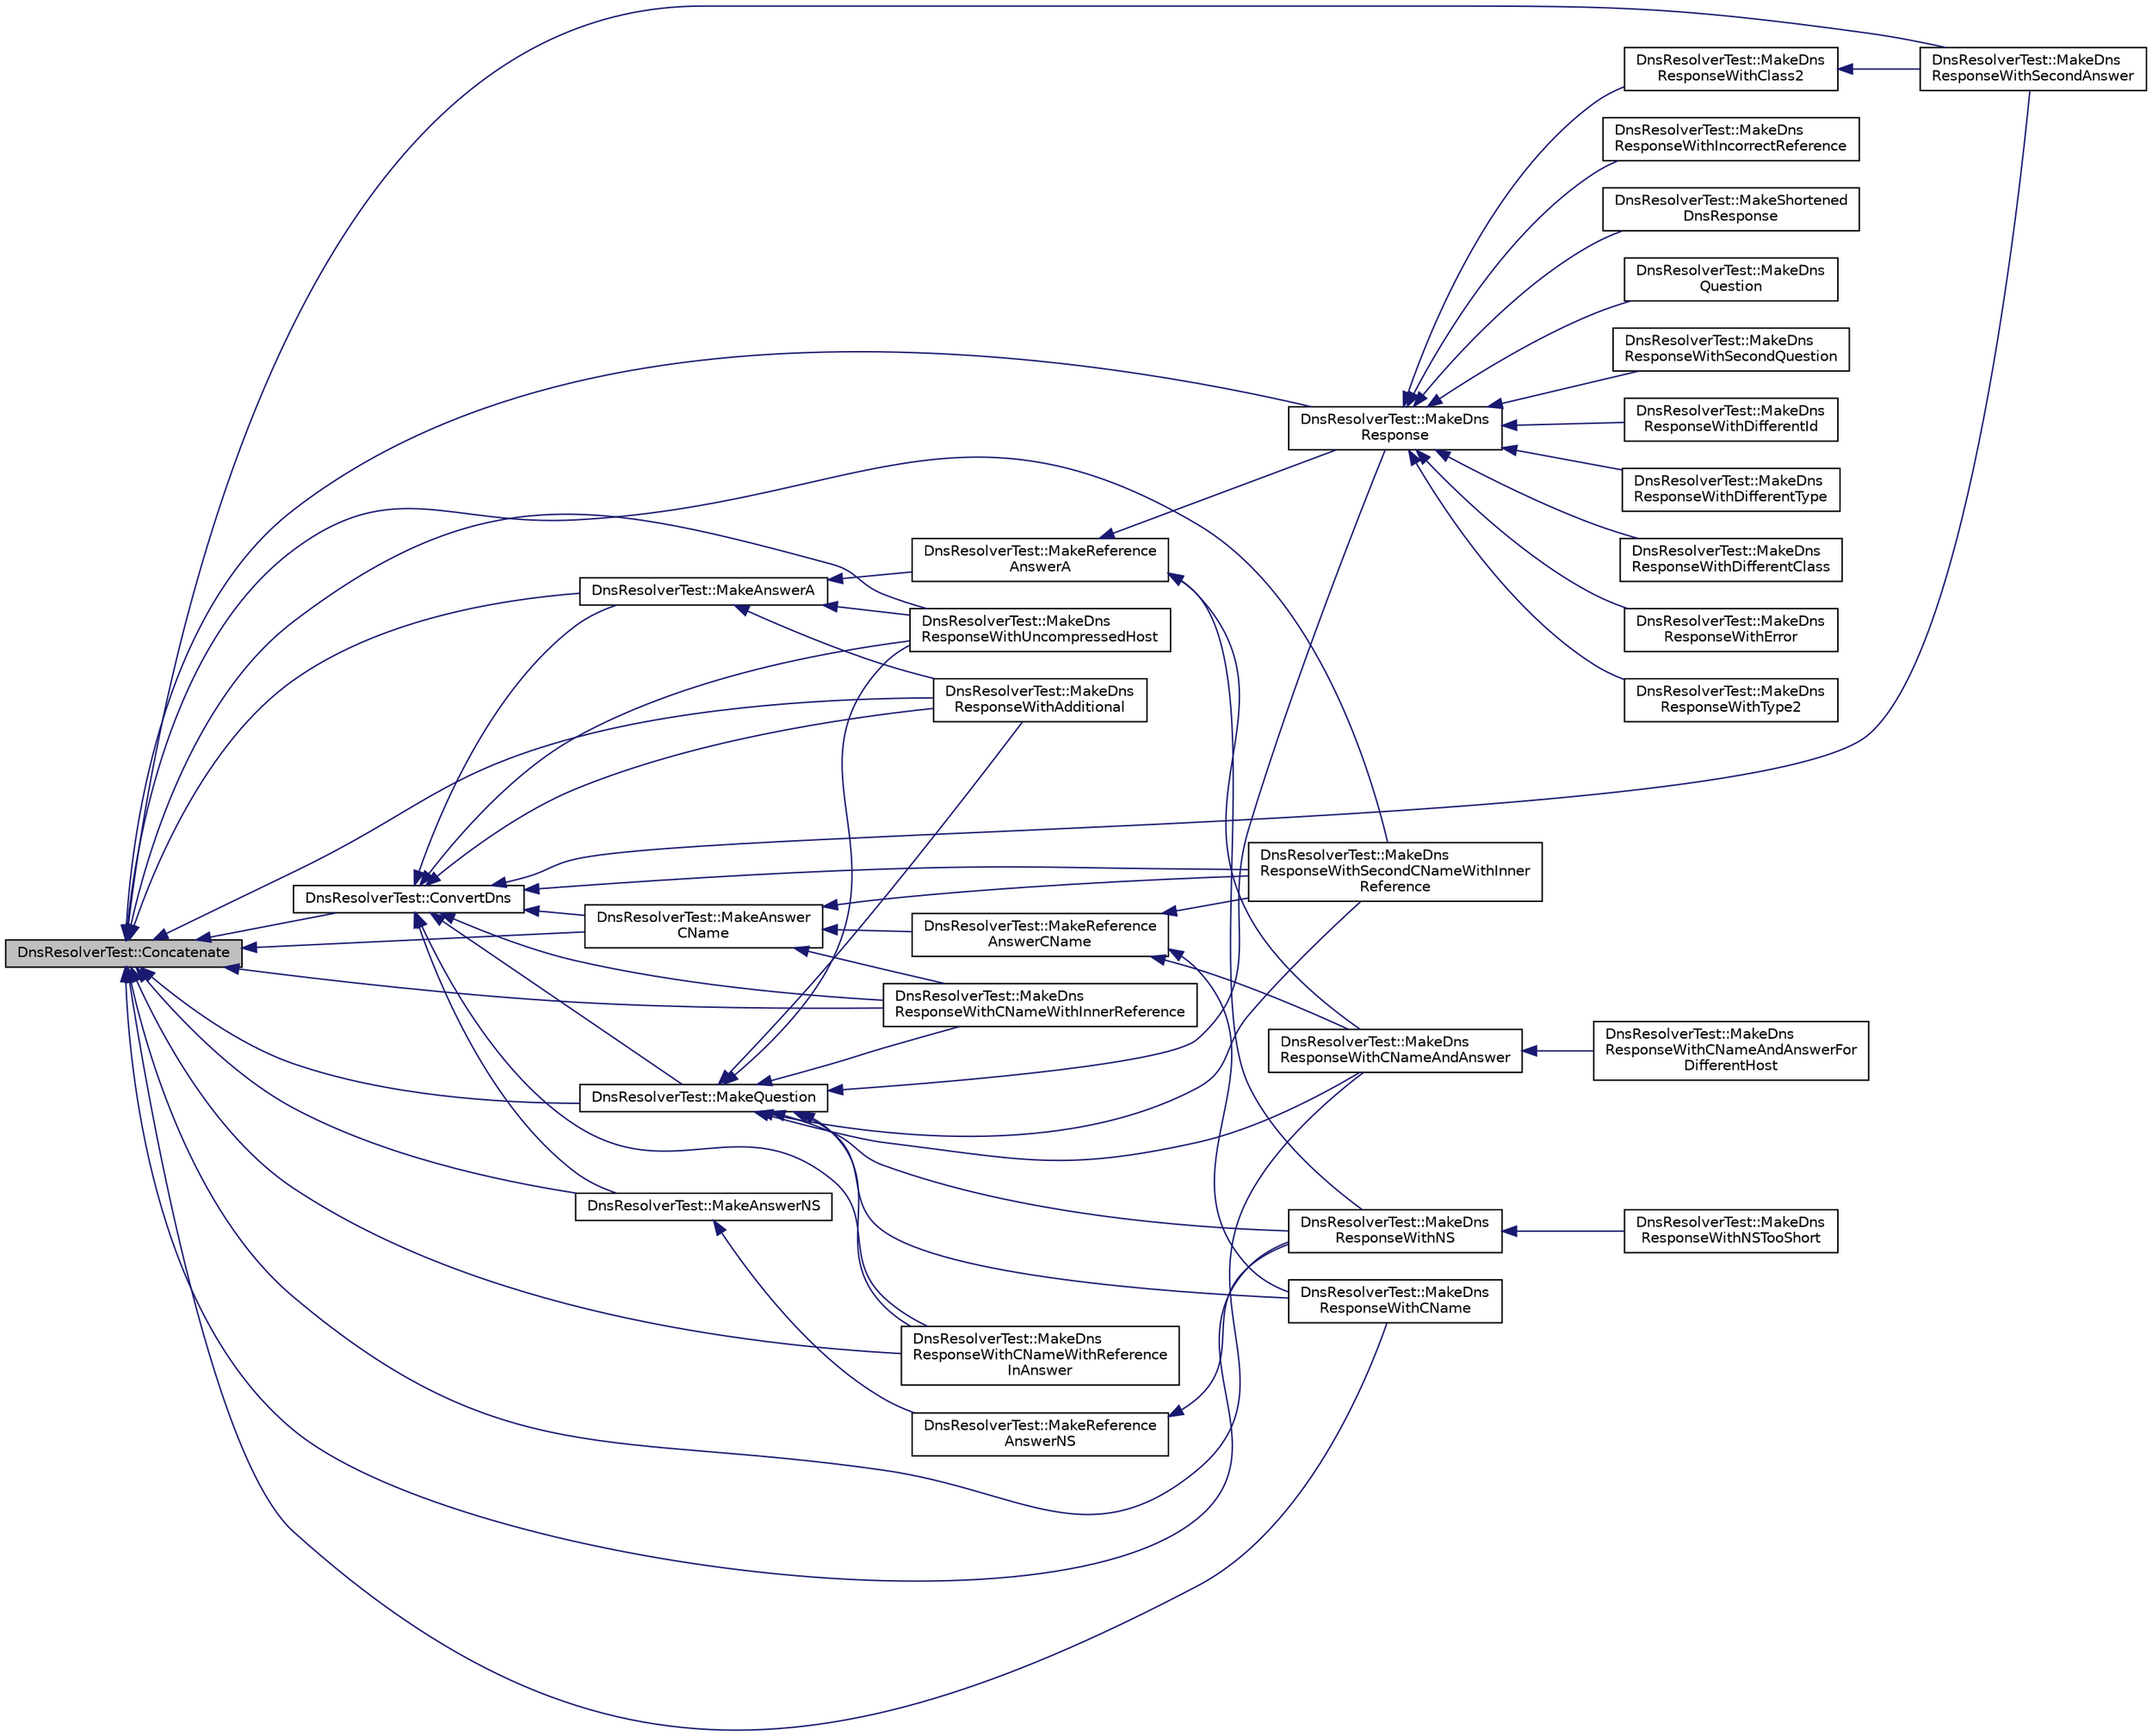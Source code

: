 digraph "DnsResolverTest::Concatenate"
{
 // INTERACTIVE_SVG=YES
  edge [fontname="Helvetica",fontsize="10",labelfontname="Helvetica",labelfontsize="10"];
  node [fontname="Helvetica",fontsize="10",shape=record];
  rankdir="LR";
  Node5 [label="DnsResolverTest::Concatenate",height=0.2,width=0.4,color="black", fillcolor="grey75", style="filled", fontcolor="black"];
  Node5 -> Node6 [dir="back",color="midnightblue",fontsize="10",style="solid",fontname="Helvetica"];
  Node6 [label="DnsResolverTest::ConvertDns",height=0.2,width=0.4,color="black", fillcolor="white", style="filled",URL="$dd/d31/class_dns_resolver_test.html#a1c035d4cb846223fedf429caf0d37b79"];
  Node6 -> Node7 [dir="back",color="midnightblue",fontsize="10",style="solid",fontname="Helvetica"];
  Node7 [label="DnsResolverTest::MakeQuestion",height=0.2,width=0.4,color="black", fillcolor="white", style="filled",URL="$dd/d31/class_dns_resolver_test.html#ad49f80a3f2edd5763376e87e0b0d88b4"];
  Node7 -> Node8 [dir="back",color="midnightblue",fontsize="10",style="solid",fontname="Helvetica"];
  Node8 [label="DnsResolverTest::MakeDns\lResponse",height=0.2,width=0.4,color="black", fillcolor="white", style="filled",URL="$dd/d31/class_dns_resolver_test.html#a3464206c73c71f573c83ed7d2f315590"];
  Node8 -> Node9 [dir="back",color="midnightblue",fontsize="10",style="solid",fontname="Helvetica"];
  Node9 [label="DnsResolverTest::MakeShortened\lDnsResponse",height=0.2,width=0.4,color="black", fillcolor="white", style="filled",URL="$dd/d31/class_dns_resolver_test.html#a2317d5e8f296ba62f39fb3225a8057e8"];
  Node8 -> Node10 [dir="back",color="midnightblue",fontsize="10",style="solid",fontname="Helvetica"];
  Node10 [label="DnsResolverTest::MakeDns\lQuestion",height=0.2,width=0.4,color="black", fillcolor="white", style="filled",URL="$dd/d31/class_dns_resolver_test.html#a82a4da40710d02032a29f891c3cd9532"];
  Node8 -> Node11 [dir="back",color="midnightblue",fontsize="10",style="solid",fontname="Helvetica"];
  Node11 [label="DnsResolverTest::MakeDns\lResponseWithSecondQuestion",height=0.2,width=0.4,color="black", fillcolor="white", style="filled",URL="$dd/d31/class_dns_resolver_test.html#a691e68449513a3b5d87662af28de34d4"];
  Node8 -> Node12 [dir="back",color="midnightblue",fontsize="10",style="solid",fontname="Helvetica"];
  Node12 [label="DnsResolverTest::MakeDns\lResponseWithDifferentId",height=0.2,width=0.4,color="black", fillcolor="white", style="filled",URL="$dd/d31/class_dns_resolver_test.html#aeb1e74975692c05294577081a99051ec"];
  Node8 -> Node13 [dir="back",color="midnightblue",fontsize="10",style="solid",fontname="Helvetica"];
  Node13 [label="DnsResolverTest::MakeDns\lResponseWithDifferentType",height=0.2,width=0.4,color="black", fillcolor="white", style="filled",URL="$dd/d31/class_dns_resolver_test.html#aa1ca9c2ce7975cc7c33cddeba1c51f9e"];
  Node8 -> Node14 [dir="back",color="midnightblue",fontsize="10",style="solid",fontname="Helvetica"];
  Node14 [label="DnsResolverTest::MakeDns\lResponseWithDifferentClass",height=0.2,width=0.4,color="black", fillcolor="white", style="filled",URL="$dd/d31/class_dns_resolver_test.html#a4412b75835c120494b9aa34d8ed103f5"];
  Node8 -> Node15 [dir="back",color="midnightblue",fontsize="10",style="solid",fontname="Helvetica"];
  Node15 [label="DnsResolverTest::MakeDns\lResponseWithError",height=0.2,width=0.4,color="black", fillcolor="white", style="filled",URL="$dd/d31/class_dns_resolver_test.html#a5ccb2a3b2f2964bba4145c2ccb854504"];
  Node8 -> Node16 [dir="back",color="midnightblue",fontsize="10",style="solid",fontname="Helvetica"];
  Node16 [label="DnsResolverTest::MakeDns\lResponseWithType2",height=0.2,width=0.4,color="black", fillcolor="white", style="filled",URL="$dd/d31/class_dns_resolver_test.html#ab8e71a9830e1f7c121f5ce21918ebee5"];
  Node8 -> Node17 [dir="back",color="midnightblue",fontsize="10",style="solid",fontname="Helvetica"];
  Node17 [label="DnsResolverTest::MakeDns\lResponseWithClass2",height=0.2,width=0.4,color="black", fillcolor="white", style="filled",URL="$dd/d31/class_dns_resolver_test.html#a41342b31a9b5616f8e92a6b4759610a8"];
  Node17 -> Node18 [dir="back",color="midnightblue",fontsize="10",style="solid",fontname="Helvetica"];
  Node18 [label="DnsResolverTest::MakeDns\lResponseWithSecondAnswer",height=0.2,width=0.4,color="black", fillcolor="white", style="filled",URL="$dd/d31/class_dns_resolver_test.html#a0f8722d76c373c21941fecc5b174b943"];
  Node8 -> Node19 [dir="back",color="midnightblue",fontsize="10",style="solid",fontname="Helvetica"];
  Node19 [label="DnsResolverTest::MakeDns\lResponseWithIncorrectReference",height=0.2,width=0.4,color="black", fillcolor="white", style="filled",URL="$dd/d31/class_dns_resolver_test.html#a61dd084e2fdd76a3982566450fec526a"];
  Node7 -> Node20 [dir="back",color="midnightblue",fontsize="10",style="solid",fontname="Helvetica"];
  Node20 [label="DnsResolverTest::MakeDns\lResponseWithUncompressedHost",height=0.2,width=0.4,color="black", fillcolor="white", style="filled",URL="$dd/d31/class_dns_resolver_test.html#a0d44a80037cf4da5cd0be47f453d2230"];
  Node7 -> Node21 [dir="back",color="midnightblue",fontsize="10",style="solid",fontname="Helvetica"];
  Node21 [label="DnsResolverTest::MakeDns\lResponseWithCName",height=0.2,width=0.4,color="black", fillcolor="white", style="filled",URL="$dd/d31/class_dns_resolver_test.html#ad188bc7997f2f6bfce932a3a4ad9d36c"];
  Node7 -> Node22 [dir="back",color="midnightblue",fontsize="10",style="solid",fontname="Helvetica"];
  Node22 [label="DnsResolverTest::MakeDns\lResponseWithCNameAndAnswer",height=0.2,width=0.4,color="black", fillcolor="white", style="filled",URL="$dd/d31/class_dns_resolver_test.html#ac7d6d6185bd0c30b8ffe81a69d6a6c32"];
  Node22 -> Node23 [dir="back",color="midnightblue",fontsize="10",style="solid",fontname="Helvetica"];
  Node23 [label="DnsResolverTest::MakeDns\lResponseWithCNameAndAnswerFor\lDifferentHost",height=0.2,width=0.4,color="black", fillcolor="white", style="filled",URL="$dd/d31/class_dns_resolver_test.html#a83399f4e5aee2baac47b0933b3873257"];
  Node7 -> Node24 [dir="back",color="midnightblue",fontsize="10",style="solid",fontname="Helvetica"];
  Node24 [label="DnsResolverTest::MakeDns\lResponseWithCNameWithInnerReference",height=0.2,width=0.4,color="black", fillcolor="white", style="filled",URL="$dd/d31/class_dns_resolver_test.html#aee5271b765746f6bd1882a5ec1cc9df6"];
  Node7 -> Node25 [dir="back",color="midnightblue",fontsize="10",style="solid",fontname="Helvetica"];
  Node25 [label="DnsResolverTest::MakeDns\lResponseWithSecondCNameWithInner\lReference",height=0.2,width=0.4,color="black", fillcolor="white", style="filled",URL="$dd/d31/class_dns_resolver_test.html#a1b4a21646bf9fbe8a4aeea9541d2ca72"];
  Node7 -> Node26 [dir="back",color="midnightblue",fontsize="10",style="solid",fontname="Helvetica"];
  Node26 [label="DnsResolverTest::MakeDns\lResponseWithCNameWithReference\lInAnswer",height=0.2,width=0.4,color="black", fillcolor="white", style="filled",URL="$dd/d31/class_dns_resolver_test.html#aa4cd5ebb23285b93c83dfd90d1e23253"];
  Node7 -> Node27 [dir="back",color="midnightblue",fontsize="10",style="solid",fontname="Helvetica"];
  Node27 [label="DnsResolverTest::MakeDns\lResponseWithNS",height=0.2,width=0.4,color="black", fillcolor="white", style="filled",URL="$dd/d31/class_dns_resolver_test.html#a3dac554da860c5098f25a027143eeb46"];
  Node27 -> Node28 [dir="back",color="midnightblue",fontsize="10",style="solid",fontname="Helvetica"];
  Node28 [label="DnsResolverTest::MakeDns\lResponseWithNSTooShort",height=0.2,width=0.4,color="black", fillcolor="white", style="filled",URL="$dd/d31/class_dns_resolver_test.html#a6d9d6b0ce30f898a271ebd87c4723909"];
  Node7 -> Node29 [dir="back",color="midnightblue",fontsize="10",style="solid",fontname="Helvetica"];
  Node29 [label="DnsResolverTest::MakeDns\lResponseWithAdditional",height=0.2,width=0.4,color="black", fillcolor="white", style="filled",URL="$dd/d31/class_dns_resolver_test.html#af8e3fb8492d5afe4ef04b32e9c942e9c"];
  Node6 -> Node30 [dir="back",color="midnightblue",fontsize="10",style="solid",fontname="Helvetica"];
  Node30 [label="DnsResolverTest::MakeAnswerA",height=0.2,width=0.4,color="black", fillcolor="white", style="filled",URL="$dd/d31/class_dns_resolver_test.html#a3427963f68ca8d1ba5a41e376d50fa24"];
  Node30 -> Node31 [dir="back",color="midnightblue",fontsize="10",style="solid",fontname="Helvetica"];
  Node31 [label="DnsResolverTest::MakeReference\lAnswerA",height=0.2,width=0.4,color="black", fillcolor="white", style="filled",URL="$dd/d31/class_dns_resolver_test.html#abe2e7ed706709110db6f125ca3f1308d"];
  Node31 -> Node8 [dir="back",color="midnightblue",fontsize="10",style="solid",fontname="Helvetica"];
  Node31 -> Node22 [dir="back",color="midnightblue",fontsize="10",style="solid",fontname="Helvetica"];
  Node31 -> Node27 [dir="back",color="midnightblue",fontsize="10",style="solid",fontname="Helvetica"];
  Node30 -> Node20 [dir="back",color="midnightblue",fontsize="10",style="solid",fontname="Helvetica"];
  Node30 -> Node29 [dir="back",color="midnightblue",fontsize="10",style="solid",fontname="Helvetica"];
  Node6 -> Node32 [dir="back",color="midnightblue",fontsize="10",style="solid",fontname="Helvetica"];
  Node32 [label="DnsResolverTest::MakeAnswer\lCName",height=0.2,width=0.4,color="black", fillcolor="white", style="filled",URL="$dd/d31/class_dns_resolver_test.html#a63fe229184e5860033749aef4c974bb2"];
  Node32 -> Node33 [dir="back",color="midnightblue",fontsize="10",style="solid",fontname="Helvetica"];
  Node33 [label="DnsResolverTest::MakeReference\lAnswerCName",height=0.2,width=0.4,color="black", fillcolor="white", style="filled",URL="$dd/d31/class_dns_resolver_test.html#a8a0ae38c15e729a60d72f3f1b421fef3"];
  Node33 -> Node21 [dir="back",color="midnightblue",fontsize="10",style="solid",fontname="Helvetica"];
  Node33 -> Node22 [dir="back",color="midnightblue",fontsize="10",style="solid",fontname="Helvetica"];
  Node33 -> Node25 [dir="back",color="midnightblue",fontsize="10",style="solid",fontname="Helvetica"];
  Node32 -> Node24 [dir="back",color="midnightblue",fontsize="10",style="solid",fontname="Helvetica"];
  Node32 -> Node25 [dir="back",color="midnightblue",fontsize="10",style="solid",fontname="Helvetica"];
  Node6 -> Node34 [dir="back",color="midnightblue",fontsize="10",style="solid",fontname="Helvetica"];
  Node34 [label="DnsResolverTest::MakeAnswerNS",height=0.2,width=0.4,color="black", fillcolor="white", style="filled",URL="$dd/d31/class_dns_resolver_test.html#a4ae17795c4e4b128ec3b30b24e9e23cb"];
  Node34 -> Node35 [dir="back",color="midnightblue",fontsize="10",style="solid",fontname="Helvetica"];
  Node35 [label="DnsResolverTest::MakeReference\lAnswerNS",height=0.2,width=0.4,color="black", fillcolor="white", style="filled",URL="$dd/d31/class_dns_resolver_test.html#a9130516c26a2b8826d9a12cdfa92abd5"];
  Node35 -> Node27 [dir="back",color="midnightblue",fontsize="10",style="solid",fontname="Helvetica"];
  Node6 -> Node20 [dir="back",color="midnightblue",fontsize="10",style="solid",fontname="Helvetica"];
  Node6 -> Node24 [dir="back",color="midnightblue",fontsize="10",style="solid",fontname="Helvetica"];
  Node6 -> Node25 [dir="back",color="midnightblue",fontsize="10",style="solid",fontname="Helvetica"];
  Node6 -> Node26 [dir="back",color="midnightblue",fontsize="10",style="solid",fontname="Helvetica"];
  Node6 -> Node29 [dir="back",color="midnightblue",fontsize="10",style="solid",fontname="Helvetica"];
  Node6 -> Node18 [dir="back",color="midnightblue",fontsize="10",style="solid",fontname="Helvetica"];
  Node5 -> Node30 [dir="back",color="midnightblue",fontsize="10",style="solid",fontname="Helvetica"];
  Node5 -> Node32 [dir="back",color="midnightblue",fontsize="10",style="solid",fontname="Helvetica"];
  Node5 -> Node34 [dir="back",color="midnightblue",fontsize="10",style="solid",fontname="Helvetica"];
  Node5 -> Node8 [dir="back",color="midnightblue",fontsize="10",style="solid",fontname="Helvetica"];
  Node5 -> Node29 [dir="back",color="midnightblue",fontsize="10",style="solid",fontname="Helvetica"];
  Node5 -> Node21 [dir="back",color="midnightblue",fontsize="10",style="solid",fontname="Helvetica"];
  Node5 -> Node22 [dir="back",color="midnightblue",fontsize="10",style="solid",fontname="Helvetica"];
  Node5 -> Node24 [dir="back",color="midnightblue",fontsize="10",style="solid",fontname="Helvetica"];
  Node5 -> Node26 [dir="back",color="midnightblue",fontsize="10",style="solid",fontname="Helvetica"];
  Node5 -> Node27 [dir="back",color="midnightblue",fontsize="10",style="solid",fontname="Helvetica"];
  Node5 -> Node18 [dir="back",color="midnightblue",fontsize="10",style="solid",fontname="Helvetica"];
  Node5 -> Node25 [dir="back",color="midnightblue",fontsize="10",style="solid",fontname="Helvetica"];
  Node5 -> Node20 [dir="back",color="midnightblue",fontsize="10",style="solid",fontname="Helvetica"];
  Node5 -> Node7 [dir="back",color="midnightblue",fontsize="10",style="solid",fontname="Helvetica"];
}

